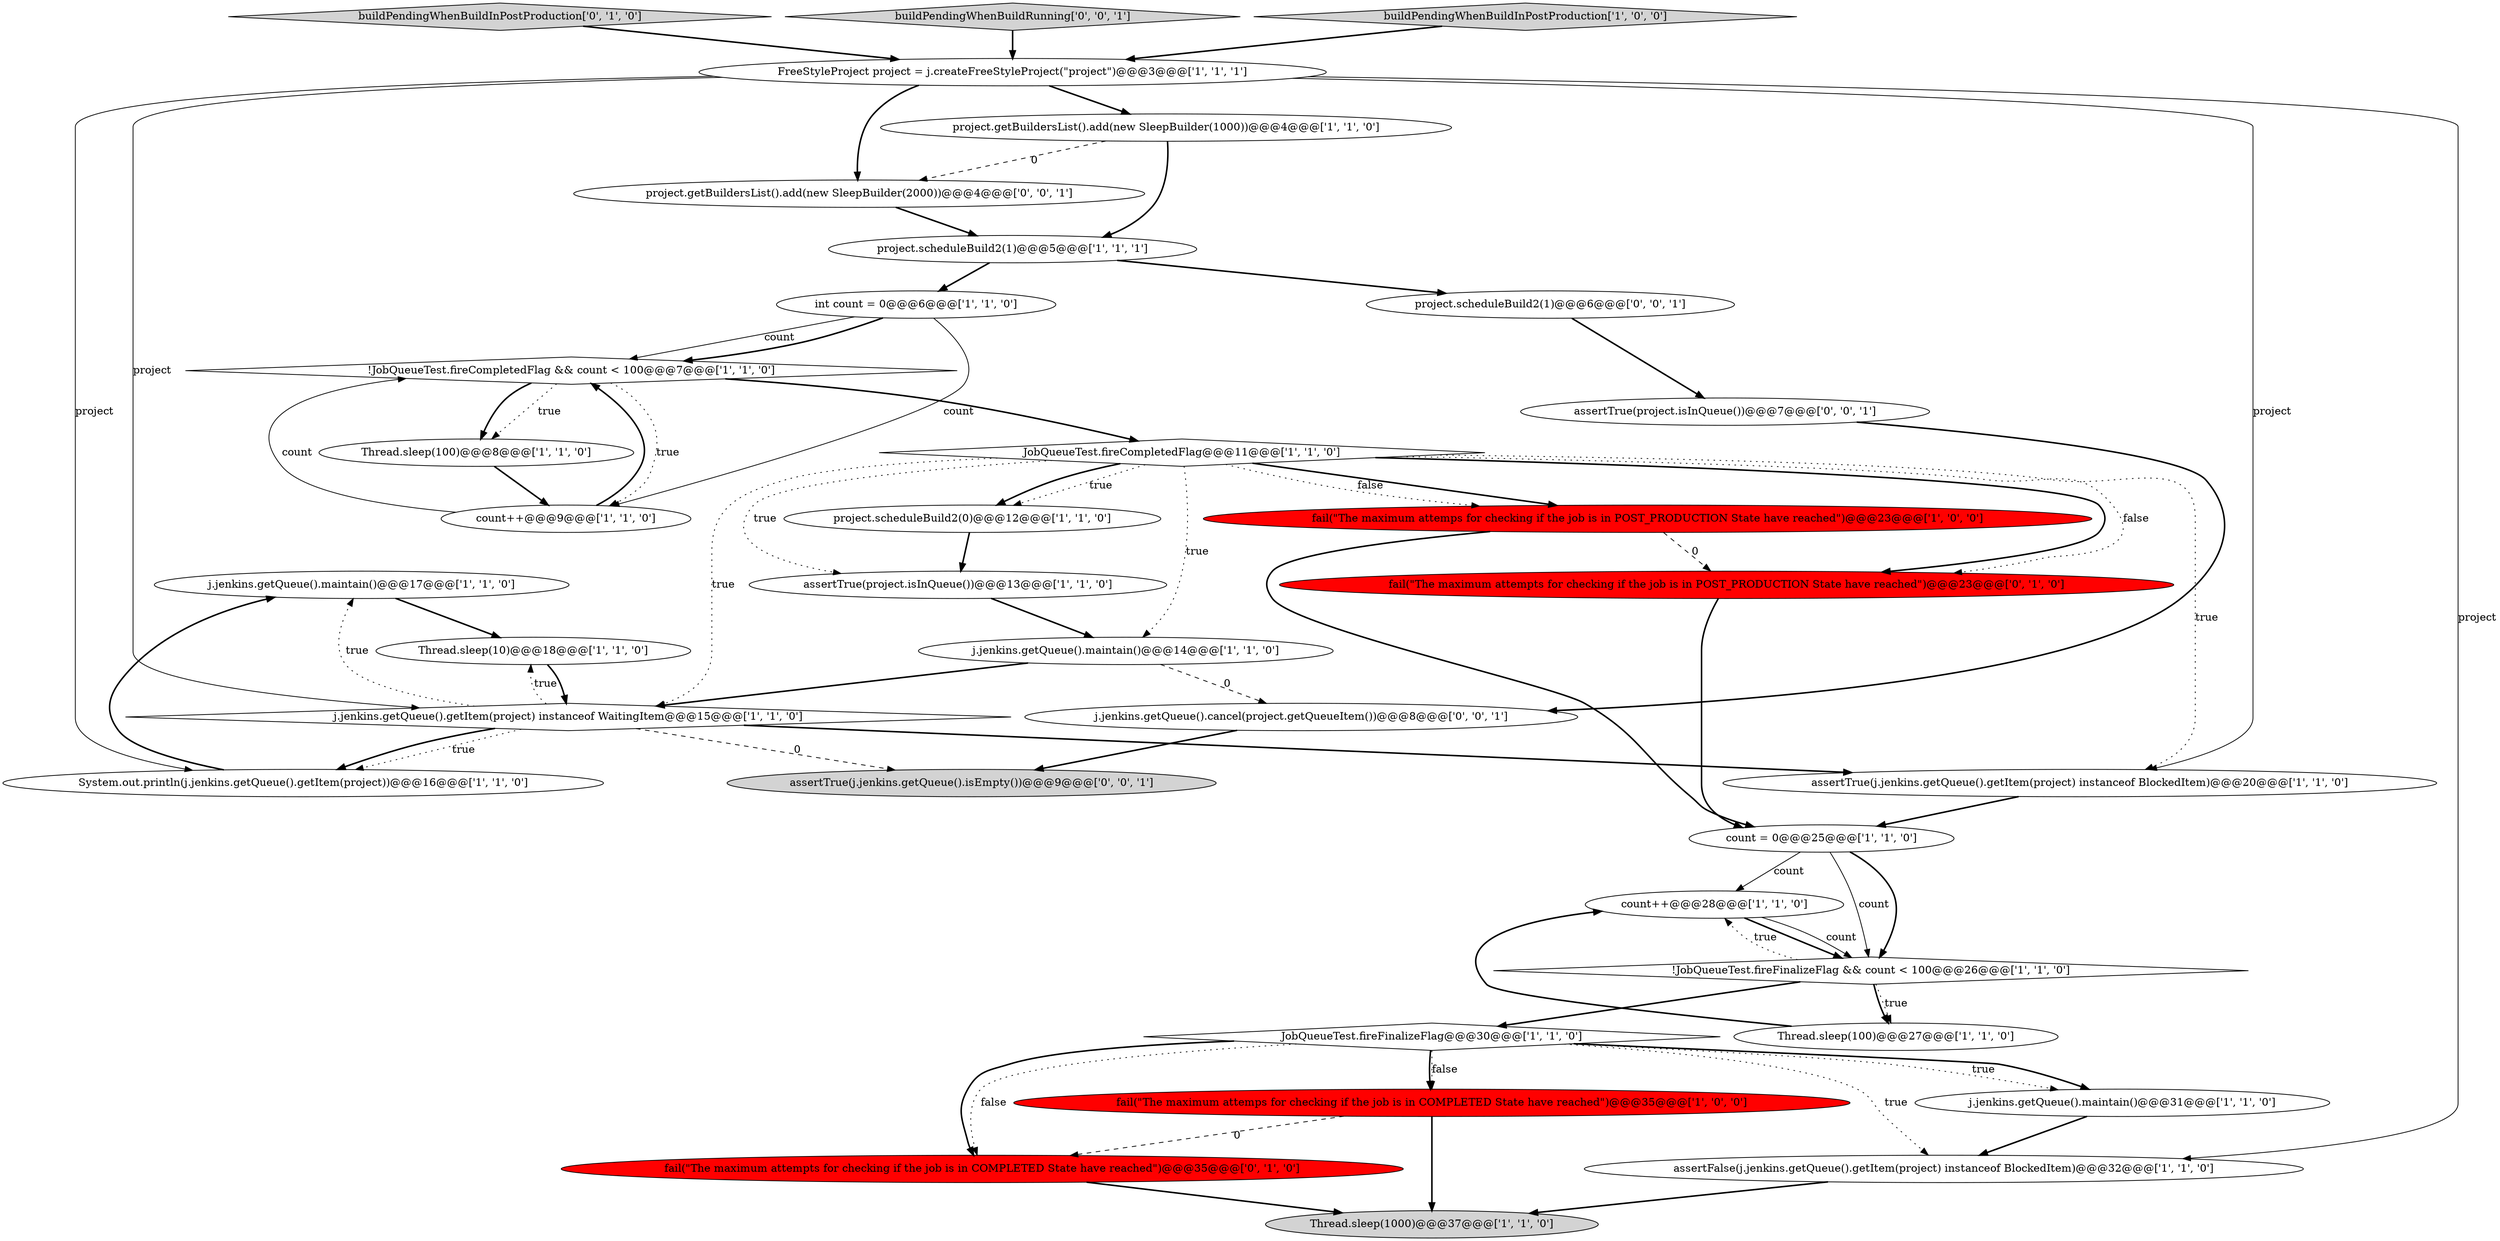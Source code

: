 digraph {
5 [style = filled, label = "j.jenkins.getQueue().maintain()@@@17@@@['1', '1', '0']", fillcolor = white, shape = ellipse image = "AAA0AAABBB1BBB"];
10 [style = filled, label = "System.out.println(j.jenkins.getQueue().getItem(project))@@@16@@@['1', '1', '0']", fillcolor = white, shape = ellipse image = "AAA0AAABBB1BBB"];
26 [style = filled, label = "fail(\"The maximum attemps for checking if the job is in COMPLETED State have reached\")@@@35@@@['1', '0', '0']", fillcolor = red, shape = ellipse image = "AAA1AAABBB1BBB"];
25 [style = filled, label = "j.jenkins.getQueue().maintain()@@@31@@@['1', '1', '0']", fillcolor = white, shape = ellipse image = "AAA0AAABBB1BBB"];
34 [style = filled, label = "j.jenkins.getQueue().cancel(project.getQueueItem())@@@8@@@['0', '0', '1']", fillcolor = white, shape = ellipse image = "AAA0AAABBB3BBB"];
30 [style = filled, label = "assertTrue(project.isInQueue())@@@7@@@['0', '0', '1']", fillcolor = white, shape = ellipse image = "AAA0AAABBB3BBB"];
35 [style = filled, label = "project.scheduleBuild2(1)@@@6@@@['0', '0', '1']", fillcolor = white, shape = ellipse image = "AAA0AAABBB3BBB"];
33 [style = filled, label = "project.getBuildersList().add(new SleepBuilder(2000))@@@4@@@['0', '0', '1']", fillcolor = white, shape = ellipse image = "AAA0AAABBB3BBB"];
18 [style = filled, label = "int count = 0@@@6@@@['1', '1', '0']", fillcolor = white, shape = ellipse image = "AAA0AAABBB1BBB"];
14 [style = filled, label = "Thread.sleep(10)@@@18@@@['1', '1', '0']", fillcolor = white, shape = ellipse image = "AAA0AAABBB1BBB"];
24 [style = filled, label = "assertTrue(project.isInQueue())@@@13@@@['1', '1', '0']", fillcolor = white, shape = ellipse image = "AAA0AAABBB1BBB"];
6 [style = filled, label = "!JobQueueTest.fireCompletedFlag && count < 100@@@7@@@['1', '1', '0']", fillcolor = white, shape = diamond image = "AAA0AAABBB1BBB"];
8 [style = filled, label = "JobQueueTest.fireFinalizeFlag@@@30@@@['1', '1', '0']", fillcolor = white, shape = diamond image = "AAA0AAABBB1BBB"];
21 [style = filled, label = "fail(\"The maximum attemps for checking if the job is in POST_PRODUCTION State have reached\")@@@23@@@['1', '0', '0']", fillcolor = red, shape = ellipse image = "AAA1AAABBB1BBB"];
7 [style = filled, label = "Thread.sleep(100)@@@8@@@['1', '1', '0']", fillcolor = white, shape = ellipse image = "AAA0AAABBB1BBB"];
9 [style = filled, label = "FreeStyleProject project = j.createFreeStyleProject(\"project\")@@@3@@@['1', '1', '1']", fillcolor = white, shape = ellipse image = "AAA0AAABBB1BBB"];
15 [style = filled, label = "project.getBuildersList().add(new SleepBuilder(1000))@@@4@@@['1', '1', '0']", fillcolor = white, shape = ellipse image = "AAA0AAABBB1BBB"];
17 [style = filled, label = "Thread.sleep(100)@@@27@@@['1', '1', '0']", fillcolor = white, shape = ellipse image = "AAA0AAABBB1BBB"];
16 [style = filled, label = "project.scheduleBuild2(0)@@@12@@@['1', '1', '0']", fillcolor = white, shape = ellipse image = "AAA0AAABBB1BBB"];
2 [style = filled, label = "project.scheduleBuild2(1)@@@5@@@['1', '1', '1']", fillcolor = white, shape = ellipse image = "AAA0AAABBB1BBB"];
22 [style = filled, label = "Thread.sleep(1000)@@@37@@@['1', '1', '0']", fillcolor = lightgray, shape = ellipse image = "AAA0AAABBB1BBB"];
29 [style = filled, label = "buildPendingWhenBuildInPostProduction['0', '1', '0']", fillcolor = lightgray, shape = diamond image = "AAA0AAABBB2BBB"];
27 [style = filled, label = "fail(\"The maximum attempts for checking if the job is in COMPLETED State have reached\")@@@35@@@['0', '1', '0']", fillcolor = red, shape = ellipse image = "AAA1AAABBB2BBB"];
4 [style = filled, label = "count++@@@9@@@['1', '1', '0']", fillcolor = white, shape = ellipse image = "AAA0AAABBB1BBB"];
19 [style = filled, label = "j.jenkins.getQueue().getItem(project) instanceof WaitingItem@@@15@@@['1', '1', '0']", fillcolor = white, shape = diamond image = "AAA0AAABBB1BBB"];
20 [style = filled, label = "count++@@@28@@@['1', '1', '0']", fillcolor = white, shape = ellipse image = "AAA0AAABBB1BBB"];
3 [style = filled, label = "JobQueueTest.fireCompletedFlag@@@11@@@['1', '1', '0']", fillcolor = white, shape = diamond image = "AAA0AAABBB1BBB"];
28 [style = filled, label = "fail(\"The maximum attempts for checking if the job is in POST_PRODUCTION State have reached\")@@@23@@@['0', '1', '0']", fillcolor = red, shape = ellipse image = "AAA1AAABBB2BBB"];
13 [style = filled, label = "j.jenkins.getQueue().maintain()@@@14@@@['1', '1', '0']", fillcolor = white, shape = ellipse image = "AAA0AAABBB1BBB"];
12 [style = filled, label = "count = 0@@@25@@@['1', '1', '0']", fillcolor = white, shape = ellipse image = "AAA0AAABBB1BBB"];
0 [style = filled, label = "assertTrue(j.jenkins.getQueue().getItem(project) instanceof BlockedItem)@@@20@@@['1', '1', '0']", fillcolor = white, shape = ellipse image = "AAA0AAABBB1BBB"];
31 [style = filled, label = "assertTrue(j.jenkins.getQueue().isEmpty())@@@9@@@['0', '0', '1']", fillcolor = lightgray, shape = ellipse image = "AAA0AAABBB3BBB"];
11 [style = filled, label = "!JobQueueTest.fireFinalizeFlag && count < 100@@@26@@@['1', '1', '0']", fillcolor = white, shape = diamond image = "AAA0AAABBB1BBB"];
1 [style = filled, label = "assertFalse(j.jenkins.getQueue().getItem(project) instanceof BlockedItem)@@@32@@@['1', '1', '0']", fillcolor = white, shape = ellipse image = "AAA0AAABBB1BBB"];
32 [style = filled, label = "buildPendingWhenBuildRunning['0', '0', '1']", fillcolor = lightgray, shape = diamond image = "AAA0AAABBB3BBB"];
23 [style = filled, label = "buildPendingWhenBuildInPostProduction['1', '0', '0']", fillcolor = lightgray, shape = diamond image = "AAA0AAABBB1BBB"];
19->10 [style = dotted, label="true"];
2->35 [style = bold, label=""];
6->3 [style = bold, label=""];
12->20 [style = solid, label="count"];
19->14 [style = dotted, label="true"];
8->25 [style = dotted, label="true"];
15->2 [style = bold, label=""];
25->1 [style = bold, label=""];
4->6 [style = bold, label=""];
9->33 [style = bold, label=""];
9->19 [style = solid, label="project"];
8->26 [style = dotted, label="false"];
21->28 [style = dashed, label="0"];
16->24 [style = bold, label=""];
0->12 [style = bold, label=""];
12->11 [style = solid, label="count"];
29->9 [style = bold, label=""];
12->11 [style = bold, label=""];
11->17 [style = dotted, label="true"];
2->18 [style = bold, label=""];
19->10 [style = bold, label=""];
14->19 [style = bold, label=""];
34->31 [style = bold, label=""];
30->34 [style = bold, label=""];
7->4 [style = bold, label=""];
5->14 [style = bold, label=""];
3->16 [style = bold, label=""];
20->11 [style = bold, label=""];
28->12 [style = bold, label=""];
9->10 [style = solid, label="project"];
18->6 [style = solid, label="count"];
27->22 [style = bold, label=""];
26->22 [style = bold, label=""];
19->0 [style = bold, label=""];
3->24 [style = dotted, label="true"];
21->12 [style = bold, label=""];
1->22 [style = bold, label=""];
8->27 [style = dotted, label="false"];
8->1 [style = dotted, label="true"];
32->9 [style = bold, label=""];
11->20 [style = dotted, label="true"];
3->28 [style = bold, label=""];
13->19 [style = bold, label=""];
3->19 [style = dotted, label="true"];
10->5 [style = bold, label=""];
3->28 [style = dotted, label="false"];
6->4 [style = dotted, label="true"];
18->6 [style = bold, label=""];
9->15 [style = bold, label=""];
15->33 [style = dashed, label="0"];
3->0 [style = dotted, label="true"];
6->7 [style = dotted, label="true"];
19->5 [style = dotted, label="true"];
11->17 [style = bold, label=""];
3->21 [style = bold, label=""];
11->8 [style = bold, label=""];
17->20 [style = bold, label=""];
20->11 [style = solid, label="count"];
3->21 [style = dotted, label="false"];
3->16 [style = dotted, label="true"];
6->7 [style = bold, label=""];
8->27 [style = bold, label=""];
23->9 [style = bold, label=""];
35->30 [style = bold, label=""];
8->25 [style = bold, label=""];
9->0 [style = solid, label="project"];
18->4 [style = solid, label="count"];
33->2 [style = bold, label=""];
4->6 [style = solid, label="count"];
9->1 [style = solid, label="project"];
3->13 [style = dotted, label="true"];
26->27 [style = dashed, label="0"];
13->34 [style = dashed, label="0"];
24->13 [style = bold, label=""];
8->26 [style = bold, label=""];
19->31 [style = dashed, label="0"];
}
